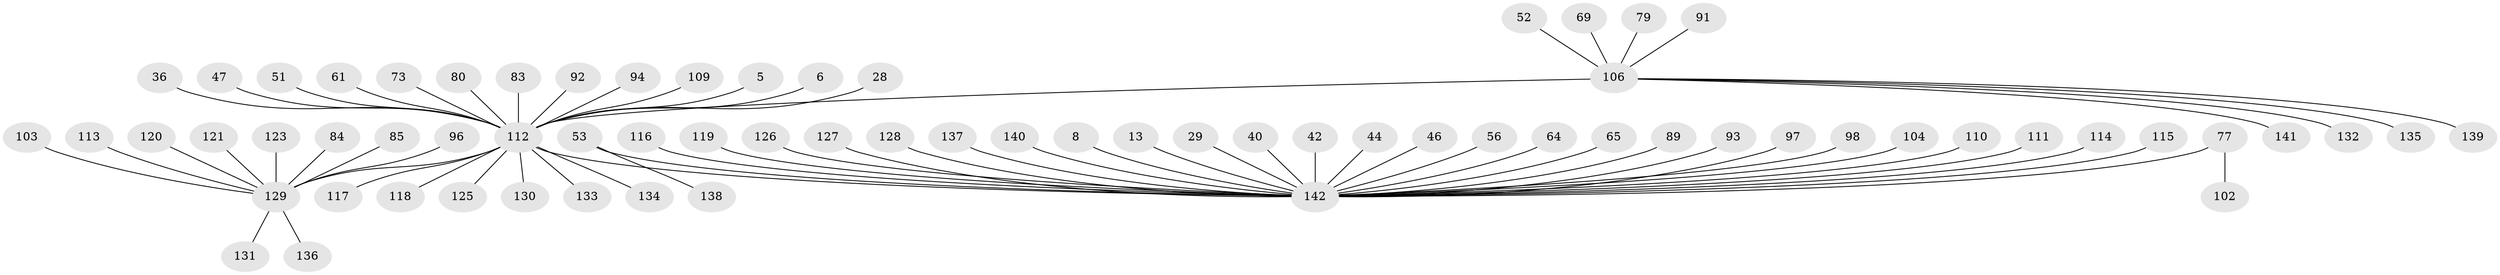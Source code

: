 // original degree distribution, {14: 0.007042253521126761, 5: 0.02112676056338028, 21: 0.007042253521126761, 4: 0.04929577464788732, 1: 0.6197183098591549, 3: 0.07746478873239436, 2: 0.176056338028169, 9: 0.014084507042253521, 10: 0.014084507042253521, 6: 0.007042253521126761, 7: 0.007042253521126761}
// Generated by graph-tools (version 1.1) at 2025/47/03/09/25 04:47:30]
// undirected, 71 vertices, 70 edges
graph export_dot {
graph [start="1"]
  node [color=gray90,style=filled];
  5;
  6;
  8;
  13;
  28;
  29;
  36 [super="+32"];
  40;
  42 [super="+21"];
  44;
  46;
  47;
  51;
  52;
  53 [super="+50"];
  56;
  61;
  64;
  65 [super="+18"];
  69;
  73;
  77 [super="+20+74"];
  79;
  80;
  83;
  84;
  85;
  89;
  91;
  92;
  93 [super="+88"];
  94 [super="+57"];
  96;
  97;
  98;
  102;
  103 [super="+75"];
  104;
  106 [super="+34+54+71+59"];
  109 [super="+15+95"];
  110;
  111;
  112 [super="+78+30+62+70+3"];
  113;
  114 [super="+90"];
  115 [super="+16+60+67"];
  116 [super="+99"];
  117;
  118;
  119 [super="+11"];
  120;
  121;
  123;
  125;
  126;
  127;
  128 [super="+26+82+108"];
  129 [super="+122+68+87+72+81"];
  130 [super="+107"];
  131;
  132;
  133;
  134 [super="+41"];
  135 [super="+124"];
  136;
  137;
  138;
  139 [super="+105"];
  140;
  141;
  142 [super="+9+86+101"];
  5 -- 112;
  6 -- 112;
  8 -- 142;
  13 -- 142;
  28 -- 112;
  29 -- 142;
  36 -- 112;
  40 -- 142;
  42 -- 142;
  44 -- 142;
  46 -- 142;
  47 -- 112;
  51 -- 112;
  52 -- 106;
  53 -- 138;
  53 -- 142 [weight=2];
  56 -- 142;
  61 -- 112;
  64 -- 142;
  65 -- 142;
  69 -- 106;
  73 -- 112;
  77 -- 102;
  77 -- 142 [weight=2];
  79 -- 106;
  80 -- 112;
  83 -- 112;
  84 -- 129;
  85 -- 129;
  89 -- 142;
  91 -- 106;
  92 -- 112;
  93 -- 142;
  94 -- 112;
  96 -- 129;
  97 -- 142;
  98 -- 142;
  103 -- 129;
  104 -- 142;
  106 -- 112 [weight=4];
  106 -- 132;
  106 -- 141;
  106 -- 139;
  106 -- 135;
  109 -- 112;
  110 -- 142;
  111 -- 142;
  112 -- 125;
  112 -- 117;
  112 -- 129 [weight=2];
  112 -- 133;
  112 -- 142 [weight=3];
  112 -- 118;
  112 -- 134;
  112 -- 130;
  113 -- 129;
  114 -- 142;
  115 -- 142;
  116 -- 142;
  119 -- 142;
  120 -- 129;
  121 -- 129;
  123 -- 129;
  126 -- 142;
  127 -- 142;
  128 -- 142;
  129 -- 131;
  129 -- 136;
  137 -- 142;
  140 -- 142;
}

